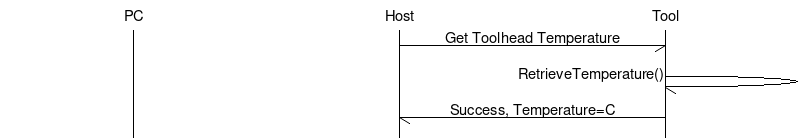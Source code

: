 msc {
  width = "800";

  PC,Host,Tool;

  Host->Tool [ label="Get Toolhead Temperature" ];
  Tool->Tool [ label="RetrieveTemperature()" ];
  Tool->Host [ label="Success, Temperature=C"];
}
